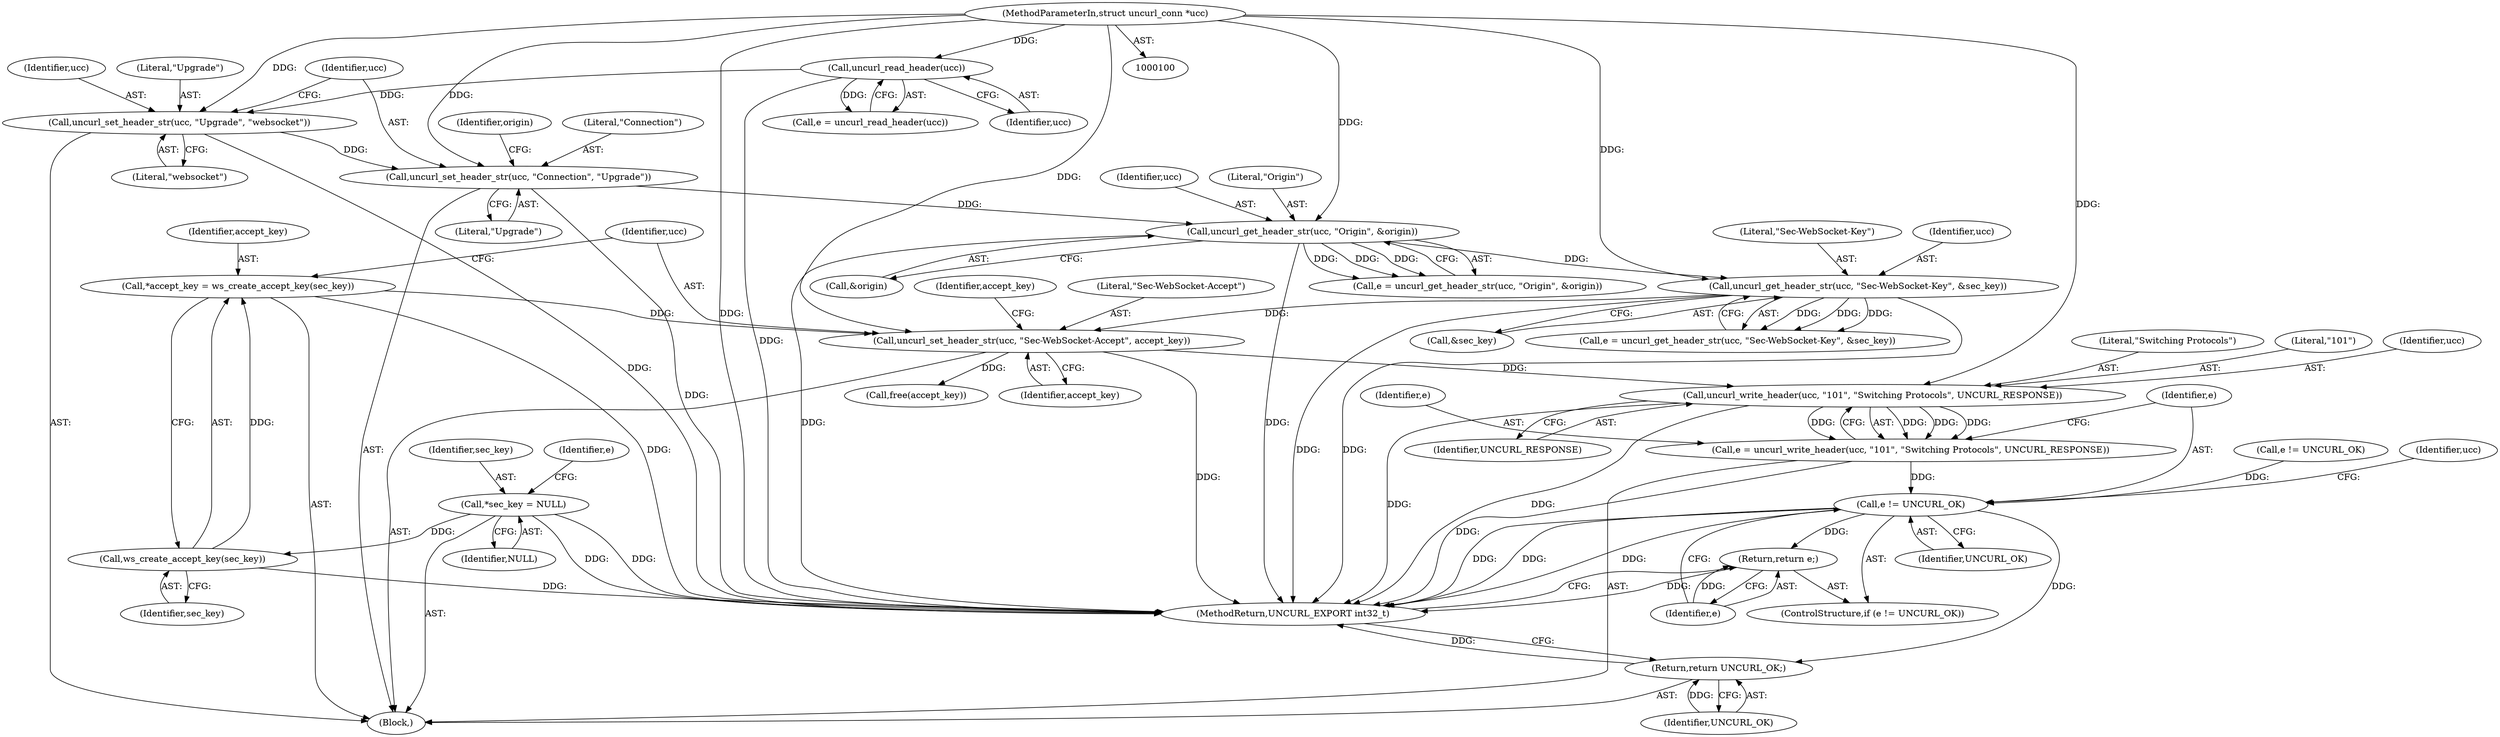 digraph "0_uncurl_448cd13e7b18c83855d706c564341ddd1e38e769@API" {
"1000201" [label="(Call,uncurl_write_header(ucc, \"101\", \"Switching Protocols\", UNCURL_RESPONSE))"];
"1000193" [label="(Call,uncurl_set_header_str(ucc, \"Sec-WebSocket-Accept\", accept_key))"];
"1000177" [label="(Call,uncurl_get_header_str(ucc, \"Sec-WebSocket-Key\", &sec_key))"];
"1000130" [label="(Call,uncurl_get_header_str(ucc, \"Origin\", &origin))"];
"1000120" [label="(Call,uncurl_set_header_str(ucc, \"Connection\", \"Upgrade\"))"];
"1000116" [label="(Call,uncurl_set_header_str(ucc, \"Upgrade\", \"websocket\"))"];
"1000108" [label="(Call,uncurl_read_header(ucc))"];
"1000101" [label="(MethodParameterIn,struct uncurl_conn *ucc)"];
"1000189" [label="(Call,*accept_key = ws_create_accept_key(sec_key))"];
"1000191" [label="(Call,ws_create_accept_key(sec_key))"];
"1000172" [label="(Call,*sec_key = NULL)"];
"1000199" [label="(Call,e = uncurl_write_header(ucc, \"101\", \"Switching Protocols\", UNCURL_RESPONSE))"];
"1000207" [label="(Call,e != UNCURL_OK)"];
"1000210" [label="(Return,return e;)"];
"1000217" [label="(Return,return UNCURL_OK;)"];
"1000108" [label="(Call,uncurl_read_header(ucc))"];
"1000116" [label="(Call,uncurl_set_header_str(ucc, \"Upgrade\", \"websocket\"))"];
"1000189" [label="(Call,*accept_key = ws_create_accept_key(sec_key))"];
"1000130" [label="(Call,uncurl_get_header_str(ucc, \"Origin\", &origin))"];
"1000206" [label="(ControlStructure,if (e != UNCURL_OK))"];
"1000109" [label="(Identifier,ucc)"];
"1000117" [label="(Identifier,ucc)"];
"1000219" [label="(MethodReturn,UNCURL_EXPORT int32_t)"];
"1000204" [label="(Literal,\"Switching Protocols\")"];
"1000101" [label="(MethodParameterIn,struct uncurl_conn *ucc)"];
"1000199" [label="(Call,e = uncurl_write_header(ucc, \"101\", \"Switching Protocols\", UNCURL_RESPONSE))"];
"1000179" [label="(Literal,\"Sec-WebSocket-Key\")"];
"1000106" [label="(Call,e = uncurl_read_header(ucc))"];
"1000197" [label="(Call,free(accept_key))"];
"1000120" [label="(Call,uncurl_set_header_str(ucc, \"Connection\", \"Upgrade\"))"];
"1000180" [label="(Call,&sec_key)"];
"1000194" [label="(Identifier,ucc)"];
"1000196" [label="(Identifier,accept_key)"];
"1000205" [label="(Identifier,UNCURL_RESPONSE)"];
"1000119" [label="(Literal,\"websocket\")"];
"1000174" [label="(Identifier,NULL)"];
"1000133" [label="(Call,&origin)"];
"1000178" [label="(Identifier,ucc)"];
"1000118" [label="(Literal,\"Upgrade\")"];
"1000207" [label="(Call,e != UNCURL_OK)"];
"1000193" [label="(Call,uncurl_set_header_str(ucc, \"Sec-WebSocket-Accept\", accept_key))"];
"1000191" [label="(Call,ws_create_accept_key(sec_key))"];
"1000123" [label="(Literal,\"Upgrade\")"];
"1000190" [label="(Identifier,accept_key)"];
"1000173" [label="(Identifier,sec_key)"];
"1000208" [label="(Identifier,e)"];
"1000176" [label="(Identifier,e)"];
"1000131" [label="(Identifier,ucc)"];
"1000211" [label="(Identifier,e)"];
"1000200" [label="(Identifier,e)"];
"1000128" [label="(Call,e = uncurl_get_header_str(ucc, \"Origin\", &origin))"];
"1000175" [label="(Call,e = uncurl_get_header_str(ucc, \"Sec-WebSocket-Key\", &sec_key))"];
"1000198" [label="(Identifier,accept_key)"];
"1000172" [label="(Call,*sec_key = NULL)"];
"1000192" [label="(Identifier,sec_key)"];
"1000183" [label="(Call,e != UNCURL_OK)"];
"1000195" [label="(Literal,\"Sec-WebSocket-Accept\")"];
"1000210" [label="(Return,return e;)"];
"1000217" [label="(Return,return UNCURL_OK;)"];
"1000218" [label="(Identifier,UNCURL_OK)"];
"1000214" [label="(Identifier,ucc)"];
"1000201" [label="(Call,uncurl_write_header(ucc, \"101\", \"Switching Protocols\", UNCURL_RESPONSE))"];
"1000203" [label="(Literal,\"101\")"];
"1000177" [label="(Call,uncurl_get_header_str(ucc, \"Sec-WebSocket-Key\", &sec_key))"];
"1000209" [label="(Identifier,UNCURL_OK)"];
"1000202" [label="(Identifier,ucc)"];
"1000122" [label="(Literal,\"Connection\")"];
"1000126" [label="(Identifier,origin)"];
"1000104" [label="(Block,)"];
"1000132" [label="(Literal,\"Origin\")"];
"1000121" [label="(Identifier,ucc)"];
"1000201" -> "1000199"  [label="AST: "];
"1000201" -> "1000205"  [label="CFG: "];
"1000202" -> "1000201"  [label="AST: "];
"1000203" -> "1000201"  [label="AST: "];
"1000204" -> "1000201"  [label="AST: "];
"1000205" -> "1000201"  [label="AST: "];
"1000199" -> "1000201"  [label="CFG: "];
"1000201" -> "1000219"  [label="DDG: "];
"1000201" -> "1000219"  [label="DDG: "];
"1000201" -> "1000199"  [label="DDG: "];
"1000201" -> "1000199"  [label="DDG: "];
"1000201" -> "1000199"  [label="DDG: "];
"1000201" -> "1000199"  [label="DDG: "];
"1000193" -> "1000201"  [label="DDG: "];
"1000101" -> "1000201"  [label="DDG: "];
"1000193" -> "1000104"  [label="AST: "];
"1000193" -> "1000196"  [label="CFG: "];
"1000194" -> "1000193"  [label="AST: "];
"1000195" -> "1000193"  [label="AST: "];
"1000196" -> "1000193"  [label="AST: "];
"1000198" -> "1000193"  [label="CFG: "];
"1000193" -> "1000219"  [label="DDG: "];
"1000177" -> "1000193"  [label="DDG: "];
"1000101" -> "1000193"  [label="DDG: "];
"1000189" -> "1000193"  [label="DDG: "];
"1000193" -> "1000197"  [label="DDG: "];
"1000177" -> "1000175"  [label="AST: "];
"1000177" -> "1000180"  [label="CFG: "];
"1000178" -> "1000177"  [label="AST: "];
"1000179" -> "1000177"  [label="AST: "];
"1000180" -> "1000177"  [label="AST: "];
"1000175" -> "1000177"  [label="CFG: "];
"1000177" -> "1000219"  [label="DDG: "];
"1000177" -> "1000219"  [label="DDG: "];
"1000177" -> "1000175"  [label="DDG: "];
"1000177" -> "1000175"  [label="DDG: "];
"1000177" -> "1000175"  [label="DDG: "];
"1000130" -> "1000177"  [label="DDG: "];
"1000101" -> "1000177"  [label="DDG: "];
"1000130" -> "1000128"  [label="AST: "];
"1000130" -> "1000133"  [label="CFG: "];
"1000131" -> "1000130"  [label="AST: "];
"1000132" -> "1000130"  [label="AST: "];
"1000133" -> "1000130"  [label="AST: "];
"1000128" -> "1000130"  [label="CFG: "];
"1000130" -> "1000219"  [label="DDG: "];
"1000130" -> "1000219"  [label="DDG: "];
"1000130" -> "1000128"  [label="DDG: "];
"1000130" -> "1000128"  [label="DDG: "];
"1000130" -> "1000128"  [label="DDG: "];
"1000120" -> "1000130"  [label="DDG: "];
"1000101" -> "1000130"  [label="DDG: "];
"1000120" -> "1000104"  [label="AST: "];
"1000120" -> "1000123"  [label="CFG: "];
"1000121" -> "1000120"  [label="AST: "];
"1000122" -> "1000120"  [label="AST: "];
"1000123" -> "1000120"  [label="AST: "];
"1000126" -> "1000120"  [label="CFG: "];
"1000120" -> "1000219"  [label="DDG: "];
"1000116" -> "1000120"  [label="DDG: "];
"1000101" -> "1000120"  [label="DDG: "];
"1000116" -> "1000104"  [label="AST: "];
"1000116" -> "1000119"  [label="CFG: "];
"1000117" -> "1000116"  [label="AST: "];
"1000118" -> "1000116"  [label="AST: "];
"1000119" -> "1000116"  [label="AST: "];
"1000121" -> "1000116"  [label="CFG: "];
"1000116" -> "1000219"  [label="DDG: "];
"1000108" -> "1000116"  [label="DDG: "];
"1000101" -> "1000116"  [label="DDG: "];
"1000108" -> "1000106"  [label="AST: "];
"1000108" -> "1000109"  [label="CFG: "];
"1000109" -> "1000108"  [label="AST: "];
"1000106" -> "1000108"  [label="CFG: "];
"1000108" -> "1000219"  [label="DDG: "];
"1000108" -> "1000106"  [label="DDG: "];
"1000101" -> "1000108"  [label="DDG: "];
"1000101" -> "1000100"  [label="AST: "];
"1000101" -> "1000219"  [label="DDG: "];
"1000189" -> "1000104"  [label="AST: "];
"1000189" -> "1000191"  [label="CFG: "];
"1000190" -> "1000189"  [label="AST: "];
"1000191" -> "1000189"  [label="AST: "];
"1000194" -> "1000189"  [label="CFG: "];
"1000189" -> "1000219"  [label="DDG: "];
"1000191" -> "1000189"  [label="DDG: "];
"1000191" -> "1000192"  [label="CFG: "];
"1000192" -> "1000191"  [label="AST: "];
"1000191" -> "1000219"  [label="DDG: "];
"1000172" -> "1000191"  [label="DDG: "];
"1000172" -> "1000104"  [label="AST: "];
"1000172" -> "1000174"  [label="CFG: "];
"1000173" -> "1000172"  [label="AST: "];
"1000174" -> "1000172"  [label="AST: "];
"1000176" -> "1000172"  [label="CFG: "];
"1000172" -> "1000219"  [label="DDG: "];
"1000172" -> "1000219"  [label="DDG: "];
"1000199" -> "1000104"  [label="AST: "];
"1000200" -> "1000199"  [label="AST: "];
"1000208" -> "1000199"  [label="CFG: "];
"1000199" -> "1000219"  [label="DDG: "];
"1000199" -> "1000207"  [label="DDG: "];
"1000207" -> "1000206"  [label="AST: "];
"1000207" -> "1000209"  [label="CFG: "];
"1000208" -> "1000207"  [label="AST: "];
"1000209" -> "1000207"  [label="AST: "];
"1000211" -> "1000207"  [label="CFG: "];
"1000214" -> "1000207"  [label="CFG: "];
"1000207" -> "1000219"  [label="DDG: "];
"1000207" -> "1000219"  [label="DDG: "];
"1000207" -> "1000219"  [label="DDG: "];
"1000183" -> "1000207"  [label="DDG: "];
"1000207" -> "1000210"  [label="DDG: "];
"1000207" -> "1000217"  [label="DDG: "];
"1000210" -> "1000206"  [label="AST: "];
"1000210" -> "1000211"  [label="CFG: "];
"1000211" -> "1000210"  [label="AST: "];
"1000219" -> "1000210"  [label="CFG: "];
"1000210" -> "1000219"  [label="DDG: "];
"1000211" -> "1000210"  [label="DDG: "];
"1000217" -> "1000104"  [label="AST: "];
"1000217" -> "1000218"  [label="CFG: "];
"1000218" -> "1000217"  [label="AST: "];
"1000219" -> "1000217"  [label="CFG: "];
"1000217" -> "1000219"  [label="DDG: "];
"1000218" -> "1000217"  [label="DDG: "];
}
